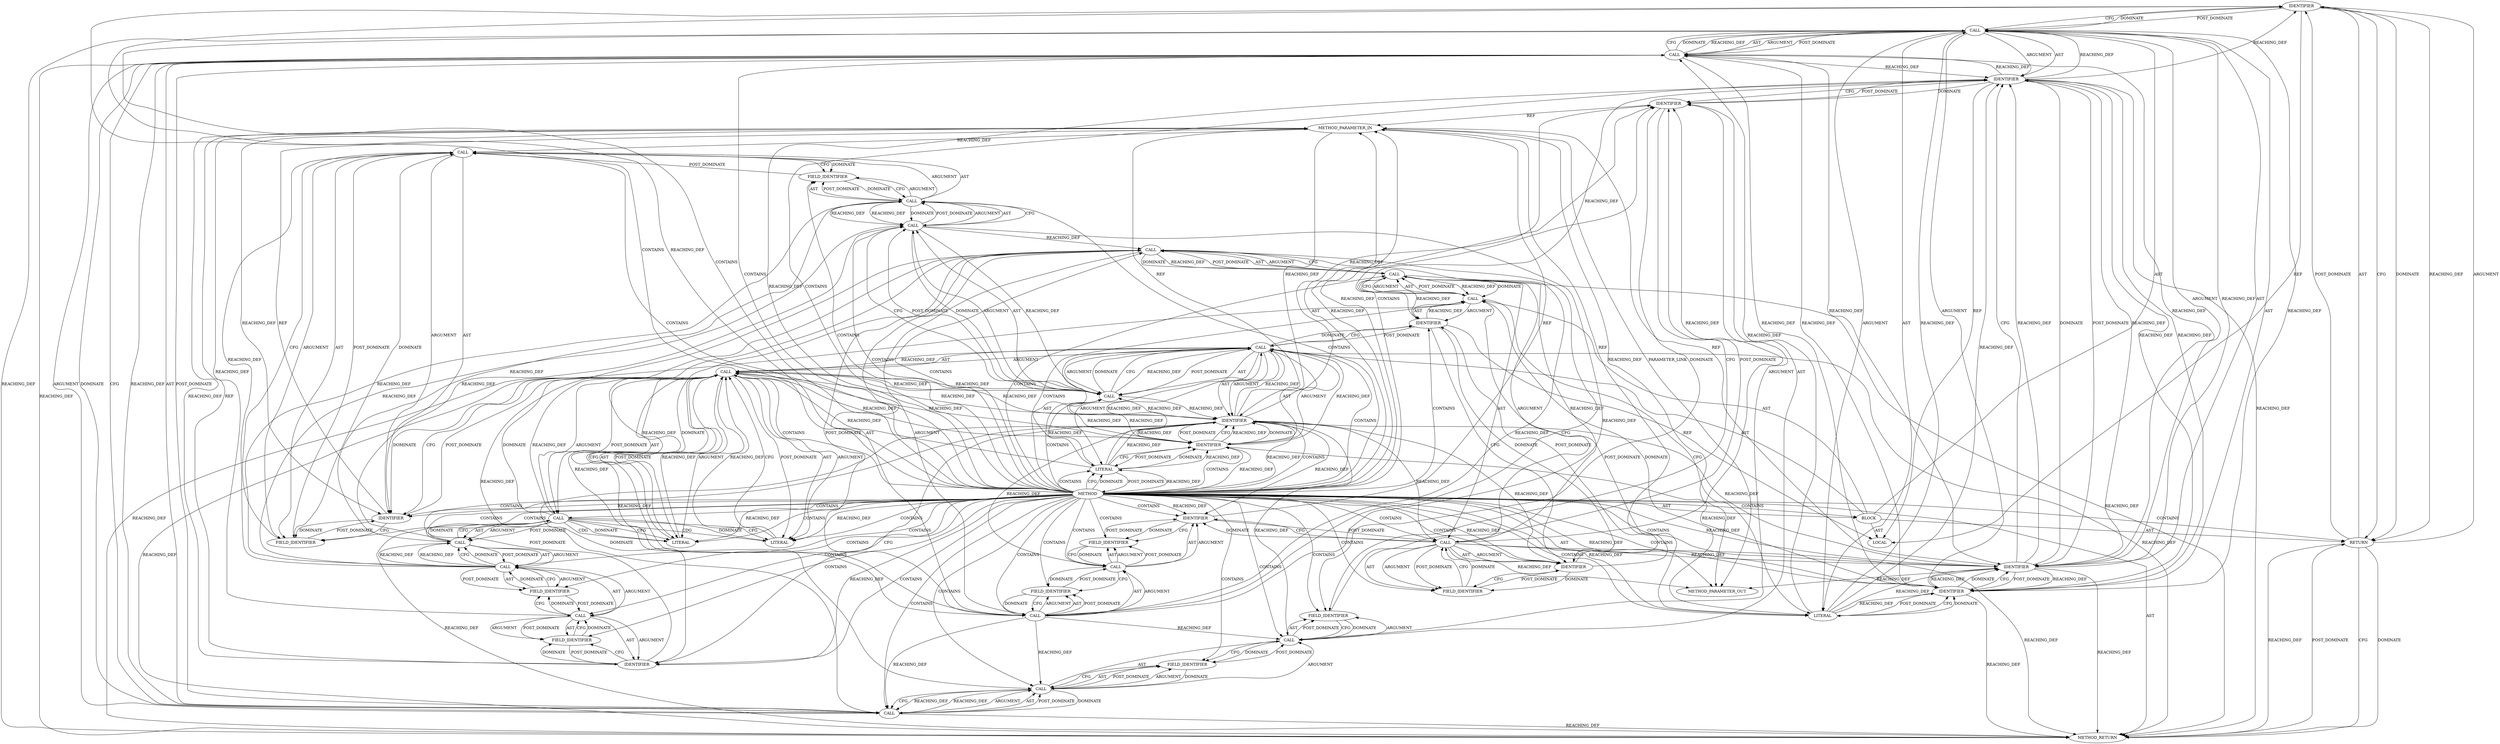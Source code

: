 digraph {
  157 [label=IDENTIFIER ORDER=1 ARGUMENT_INDEX=-1 CODE="ret" COLUMN_NUMBER=9 LINE_NUMBER=117 TYPE_FULL_NAME="int" NAME="ret"]
  126 [label=CALL ORDER=1 ARGUMENT_INDEX=1 CODE="&con->v2.in_iter" COLUMN_NUMBER=22 METHOD_FULL_NAME="<operator>.addressOf" LINE_NUMBER=113 TYPE_FULL_NAME="<empty>" DISPATCH_TYPE="STATIC_DISPATCH" SIGNATURE="" NAME="<operator>.addressOf"]
  124 [label=LITERAL ORDER=3 ARGUMENT_INDEX=3 CODE="\"need\"" COLUMN_NUMBER=59 LINE_NUMBER=112 TYPE_FULL_NAME="char"]
  115 [label=CALL ORDER=4 ARGUMENT_INDEX=4 CODE="iov_iter_is_discard(&con->v2.in_iter) ? \"discard\" : \"need\"" COLUMN_NUMBER=7 METHOD_FULL_NAME="<operator>.conditional" LINE_NUMBER=112 TYPE_FULL_NAME="<empty>" DISPATCH_TYPE="STATIC_DISPATCH" SIGNATURE="" NAME="<operator>.conditional"]
  111 [label=CALL ORDER=2 ARGUMENT_INDEX=-1 CODE="dout(\"%s con %p %s %zu\\n\", __func__, con,
	     iov_iter_is_discard(&con->v2.in_iter) ? \"discard\" : \"need\",
	     iov_iter_count(&con->v2.in_iter))" COLUMN_NUMBER=2 METHOD_FULL_NAME="dout" LINE_NUMBER=111 TYPE_FULL_NAME="<empty>" DISPATCH_TYPE="STATIC_DISPATCH" SIGNATURE="" NAME="dout"]
  107 [label=METHOD COLUMN_NUMBER=1 LINE_NUMBER=107 COLUMN_NUMBER_END=1 IS_EXTERNAL=false SIGNATURE="int ceph_tcp_recv (ceph_connection*)" NAME="ceph_tcp_recv" AST_PARENT_TYPE="TYPE_DECL" AST_PARENT_FULL_NAME="file_code_old-a282a2f-decode_preamble-525.c:<global>" ORDER=2 CODE="static int ceph_tcp_recv(struct ceph_connection *con)
{
	int ret;

	dout(\"%s con %p %s %zu\\n\", __func__, con,
	     iov_iter_is_discard(&con->v2.in_iter) ? \"discard\" : \"need\",
	     iov_iter_count(&con->v2.in_iter));
	ret = do_recvmsg(con->sock, &con->v2.in_iter);
	dout(\"%s con %p ret %d left %zu\\n\", __func__, con, ret,
	     iov_iter_count(&con->v2.in_iter));
	return ret;
}" FULL_NAME="ceph_tcp_recv" LINE_NUMBER_END=118 FILENAME="file_code_old-a282a2f-decode_preamble-525.c"]
  136 [label=IDENTIFIER ORDER=1 ARGUMENT_INDEX=1 CODE="con" COLUMN_NUMBER=19 LINE_NUMBER=114 TYPE_FULL_NAME="ceph_connection*" NAME="con"]
  143 [label=FIELD_IDENTIFIER ORDER=2 ARGUMENT_INDEX=2 CODE="in_iter" COLUMN_NUMBER=31 LINE_NUMBER=114 CANONICAL_NAME="in_iter"]
  12988 [label=METHOD_PARAMETER_OUT ORDER=1 CODE="struct ceph_connection *con" IS_VARIADIC=false COLUMN_NUMBER=26 LINE_NUMBER=107 TYPE_FULL_NAME="ceph_connection*" EVALUATION_STRATEGY="BY_VALUE" INDEX=1 NAME="con"]
  118 [label=CALL ORDER=1 ARGUMENT_INDEX=1 CODE="con->v2.in_iter" COLUMN_NUMBER=28 METHOD_FULL_NAME="<operator>.fieldAccess" LINE_NUMBER=112 TYPE_FULL_NAME="<empty>" DISPATCH_TYPE="STATIC_DISPATCH" SIGNATURE="" NAME="<operator>.fieldAccess"]
  154 [label=FIELD_IDENTIFIER ORDER=2 ARGUMENT_INDEX=2 CODE="v2" COLUMN_NUMBER=23 LINE_NUMBER=116 CANONICAL_NAME="v2"]
  131 [label=FIELD_IDENTIFIER ORDER=2 ARGUMENT_INDEX=2 CODE="in_iter" COLUMN_NUMBER=23 LINE_NUMBER=113 CANONICAL_NAME="in_iter"]
  138 [label=CALL ORDER=2 ARGUMENT_INDEX=2 CODE="&con->v2.in_iter" COLUMN_NUMBER=30 METHOD_FULL_NAME="<operator>.addressOf" LINE_NUMBER=114 TYPE_FULL_NAME="<empty>" DISPATCH_TYPE="STATIC_DISPATCH" SIGNATURE="" NAME="<operator>.addressOf"]
  148 [label=IDENTIFIER ORDER=4 ARGUMENT_INDEX=4 CODE="ret" COLUMN_NUMBER=53 LINE_NUMBER=115 TYPE_FULL_NAME="int" NAME="ret"]
  152 [label=CALL ORDER=1 ARGUMENT_INDEX=1 CODE="con->v2" COLUMN_NUMBER=23 METHOD_FULL_NAME="<operator>.indirectFieldAccess" LINE_NUMBER=116 TYPE_FULL_NAME="<empty>" DISPATCH_TYPE="STATIC_DISPATCH" SIGNATURE="" NAME="<operator>.indirectFieldAccess"]
  130 [label=FIELD_IDENTIFIER ORDER=2 ARGUMENT_INDEX=2 CODE="v2" COLUMN_NUMBER=23 LINE_NUMBER=113 CANONICAL_NAME="v2"]
  158 [label=METHOD_RETURN ORDER=3 CODE="RET" COLUMN_NUMBER=1 LINE_NUMBER=107 TYPE_FULL_NAME="int" EVALUATION_STRATEGY="BY_VALUE"]
  128 [label=CALL ORDER=1 ARGUMENT_INDEX=1 CODE="con->v2" COLUMN_NUMBER=23 METHOD_FULL_NAME="<operator>.indirectFieldAccess" LINE_NUMBER=113 TYPE_FULL_NAME="<empty>" DISPATCH_TYPE="STATIC_DISPATCH" SIGNATURE="" NAME="<operator>.indirectFieldAccess"]
  135 [label=CALL ORDER=1 ARGUMENT_INDEX=1 CODE="con->sock" COLUMN_NUMBER=19 METHOD_FULL_NAME="<operator>.indirectFieldAccess" LINE_NUMBER=114 TYPE_FULL_NAME="<empty>" DISPATCH_TYPE="STATIC_DISPATCH" SIGNATURE="" NAME="<operator>.indirectFieldAccess"]
  112 [label=LITERAL ORDER=1 ARGUMENT_INDEX=1 CODE="\"%s con %p %s %zu\\n\"" COLUMN_NUMBER=7 LINE_NUMBER=111 TYPE_FULL_NAME="char"]
  127 [label=CALL ORDER=1 ARGUMENT_INDEX=1 CODE="con->v2.in_iter" COLUMN_NUMBER=23 METHOD_FULL_NAME="<operator>.fieldAccess" LINE_NUMBER=113 TYPE_FULL_NAME="<empty>" DISPATCH_TYPE="STATIC_DISPATCH" SIGNATURE="" NAME="<operator>.fieldAccess"]
  140 [label=CALL ORDER=1 ARGUMENT_INDEX=1 CODE="con->v2" COLUMN_NUMBER=31 METHOD_FULL_NAME="<operator>.indirectFieldAccess" LINE_NUMBER=114 TYPE_FULL_NAME="<empty>" DISPATCH_TYPE="STATIC_DISPATCH" SIGNATURE="" NAME="<operator>.indirectFieldAccess"]
  151 [label=CALL ORDER=1 ARGUMENT_INDEX=1 CODE="con->v2.in_iter" COLUMN_NUMBER=23 METHOD_FULL_NAME="<operator>.fieldAccess" LINE_NUMBER=116 TYPE_FULL_NAME="<empty>" DISPATCH_TYPE="STATIC_DISPATCH" SIGNATURE="" NAME="<operator>.fieldAccess"]
  153 [label=IDENTIFIER ORDER=1 ARGUMENT_INDEX=1 CODE="con" COLUMN_NUMBER=23 LINE_NUMBER=116 TYPE_FULL_NAME="ceph_connection*" NAME="con"]
  156 [label=RETURN ORDER=5 ARGUMENT_INDEX=-1 CODE="return ret;" COLUMN_NUMBER=2 LINE_NUMBER=117]
  123 [label=LITERAL ORDER=2 ARGUMENT_INDEX=2 CODE="\"discard\"" COLUMN_NUMBER=47 LINE_NUMBER=112 TYPE_FULL_NAME="char"]
  119 [label=CALL ORDER=1 ARGUMENT_INDEX=1 CODE="con->v2" COLUMN_NUMBER=28 METHOD_FULL_NAME="<operator>.indirectFieldAccess" LINE_NUMBER=112 TYPE_FULL_NAME="<empty>" DISPATCH_TYPE="STATIC_DISPATCH" SIGNATURE="" NAME="<operator>.indirectFieldAccess"]
  133 [label=IDENTIFIER ORDER=1 ARGUMENT_INDEX=1 CODE="ret" COLUMN_NUMBER=2 LINE_NUMBER=114 TYPE_FULL_NAME="int" NAME="ret"]
  137 [label=FIELD_IDENTIFIER ORDER=2 ARGUMENT_INDEX=2 CODE="sock" COLUMN_NUMBER=19 LINE_NUMBER=114 CANONICAL_NAME="sock"]
  122 [label=FIELD_IDENTIFIER ORDER=2 ARGUMENT_INDEX=2 CODE="in_iter" COLUMN_NUMBER=28 LINE_NUMBER=112 CANONICAL_NAME="in_iter"]
  145 [label=LITERAL ORDER=1 ARGUMENT_INDEX=1 CODE="\"%s con %p ret %d left %zu\\n\"" COLUMN_NUMBER=7 LINE_NUMBER=115 TYPE_FULL_NAME="char"]
  155 [label=FIELD_IDENTIFIER ORDER=2 ARGUMENT_INDEX=2 CODE="in_iter" COLUMN_NUMBER=23 LINE_NUMBER=116 CANONICAL_NAME="in_iter"]
  142 [label=FIELD_IDENTIFIER ORDER=2 ARGUMENT_INDEX=2 CODE="v2" COLUMN_NUMBER=31 LINE_NUMBER=114 CANONICAL_NAME="v2"]
  144 [label=CALL ORDER=4 ARGUMENT_INDEX=-1 CODE="dout(\"%s con %p ret %d left %zu\\n\", __func__, con, ret,
	     iov_iter_count(&con->v2.in_iter))" COLUMN_NUMBER=2 METHOD_FULL_NAME="dout" LINE_NUMBER=115 TYPE_FULL_NAME="<empty>" DISPATCH_TYPE="STATIC_DISPATCH" SIGNATURE="" NAME="dout"]
  125 [label=CALL ORDER=5 ARGUMENT_INDEX=5 CODE="iov_iter_count(&con->v2.in_iter)" COLUMN_NUMBER=7 METHOD_FULL_NAME="iov_iter_count" LINE_NUMBER=113 TYPE_FULL_NAME="<empty>" DISPATCH_TYPE="STATIC_DISPATCH" SIGNATURE="" NAME="iov_iter_count"]
  120 [label=IDENTIFIER ORDER=1 ARGUMENT_INDEX=1 CODE="con" COLUMN_NUMBER=28 LINE_NUMBER=112 TYPE_FULL_NAME="ceph_connection*" NAME="con"]
  113 [label=IDENTIFIER ORDER=2 ARGUMENT_INDEX=2 CODE="__func__" COLUMN_NUMBER=29 LINE_NUMBER=111 TYPE_FULL_NAME="ANY" NAME="__func__"]
  134 [label=CALL ORDER=2 ARGUMENT_INDEX=2 CODE="do_recvmsg(con->sock, &con->v2.in_iter)" COLUMN_NUMBER=8 METHOD_FULL_NAME="do_recvmsg" LINE_NUMBER=114 TYPE_FULL_NAME="<empty>" DISPATCH_TYPE="STATIC_DISPATCH" SIGNATURE="" NAME="do_recvmsg"]
  121 [label=FIELD_IDENTIFIER ORDER=2 ARGUMENT_INDEX=2 CODE="v2" COLUMN_NUMBER=28 LINE_NUMBER=112 CANONICAL_NAME="v2"]
  109 [label=BLOCK ORDER=2 ARGUMENT_INDEX=-1 CODE="{
	int ret;

	dout(\"%s con %p %s %zu\\n\", __func__, con,
	     iov_iter_is_discard(&con->v2.in_iter) ? \"discard\" : \"need\",
	     iov_iter_count(&con->v2.in_iter));
	ret = do_recvmsg(con->sock, &con->v2.in_iter);
	dout(\"%s con %p ret %d left %zu\\n\", __func__, con, ret,
	     iov_iter_count(&con->v2.in_iter));
	return ret;
}" COLUMN_NUMBER=1 LINE_NUMBER=108 TYPE_FULL_NAME="void"]
  147 [label=IDENTIFIER ORDER=3 ARGUMENT_INDEX=3 CODE="con" COLUMN_NUMBER=48 LINE_NUMBER=115 TYPE_FULL_NAME="ceph_connection*" NAME="con"]
  117 [label=CALL ORDER=1 ARGUMENT_INDEX=1 CODE="&con->v2.in_iter" COLUMN_NUMBER=27 METHOD_FULL_NAME="<operator>.addressOf" LINE_NUMBER=112 TYPE_FULL_NAME="<empty>" DISPATCH_TYPE="STATIC_DISPATCH" SIGNATURE="" NAME="<operator>.addressOf"]
  150 [label=CALL ORDER=1 ARGUMENT_INDEX=1 CODE="&con->v2.in_iter" COLUMN_NUMBER=22 METHOD_FULL_NAME="<operator>.addressOf" LINE_NUMBER=116 TYPE_FULL_NAME="<empty>" DISPATCH_TYPE="STATIC_DISPATCH" SIGNATURE="" NAME="<operator>.addressOf"]
  139 [label=CALL ORDER=1 ARGUMENT_INDEX=1 CODE="con->v2.in_iter" COLUMN_NUMBER=31 METHOD_FULL_NAME="<operator>.fieldAccess" LINE_NUMBER=114 TYPE_FULL_NAME="<empty>" DISPATCH_TYPE="STATIC_DISPATCH" SIGNATURE="" NAME="<operator>.fieldAccess"]
  132 [label=CALL ORDER=3 ARGUMENT_INDEX=-1 CODE="ret = do_recvmsg(con->sock, &con->v2.in_iter)" COLUMN_NUMBER=2 METHOD_FULL_NAME="<operator>.assignment" LINE_NUMBER=114 TYPE_FULL_NAME="<empty>" DISPATCH_TYPE="STATIC_DISPATCH" SIGNATURE="" NAME="<operator>.assignment"]
  146 [label=IDENTIFIER ORDER=2 ARGUMENT_INDEX=2 CODE="__func__" COLUMN_NUMBER=38 LINE_NUMBER=115 TYPE_FULL_NAME="ANY" NAME="__func__"]
  108 [label=METHOD_PARAMETER_IN ORDER=1 CODE="struct ceph_connection *con" IS_VARIADIC=false COLUMN_NUMBER=26 LINE_NUMBER=107 TYPE_FULL_NAME="ceph_connection*" EVALUATION_STRATEGY="BY_VALUE" INDEX=1 NAME="con"]
  141 [label=IDENTIFIER ORDER=1 ARGUMENT_INDEX=1 CODE="con" COLUMN_NUMBER=31 LINE_NUMBER=114 TYPE_FULL_NAME="ceph_connection*" NAME="con"]
  149 [label=CALL ORDER=5 ARGUMENT_INDEX=5 CODE="iov_iter_count(&con->v2.in_iter)" COLUMN_NUMBER=7 METHOD_FULL_NAME="iov_iter_count" LINE_NUMBER=116 TYPE_FULL_NAME="<empty>" DISPATCH_TYPE="STATIC_DISPATCH" SIGNATURE="" NAME="iov_iter_count"]
  110 [label=LOCAL ORDER=1 CODE="int ret" COLUMN_NUMBER=6 LINE_NUMBER=109 TYPE_FULL_NAME="int" NAME="ret"]
  116 [label=CALL ORDER=1 ARGUMENT_INDEX=1 CODE="iov_iter_is_discard(&con->v2.in_iter)" COLUMN_NUMBER=7 METHOD_FULL_NAME="iov_iter_is_discard" LINE_NUMBER=112 TYPE_FULL_NAME="<empty>" DISPATCH_TYPE="STATIC_DISPATCH" SIGNATURE="" NAME="iov_iter_is_discard"]
  114 [label=IDENTIFIER ORDER=3 ARGUMENT_INDEX=3 CODE="con" COLUMN_NUMBER=39 LINE_NUMBER=111 TYPE_FULL_NAME="ceph_connection*" NAME="con"]
  129 [label=IDENTIFIER ORDER=1 ARGUMENT_INDEX=1 CODE="con" COLUMN_NUMBER=23 LINE_NUMBER=113 TYPE_FULL_NAME="ceph_connection*" NAME="con"]
  154 -> 152 [label=CFG ]
  118 -> 122 [label=ARGUMENT ]
  125 -> 115 [label=REACHING_DEF VARIABLE="iov_iter_count(&con->v2.in_iter)"]
  108 -> 128 [label=REACHING_DEF VARIABLE="con"]
  115 -> 124 [label=ARGUMENT ]
  134 -> 158 [label=REACHING_DEF VARIABLE="do_recvmsg(con->sock, &con->v2.in_iter)"]
  146 -> 158 [label=REACHING_DEF VARIABLE="__func__"]
  116 -> 158 [label=REACHING_DEF VARIABLE="iov_iter_is_discard(&con->v2.in_iter)"]
  107 -> 130 [label=CONTAINS ]
  134 -> 132 [label=REACHING_DEF VARIABLE="do_recvmsg(con->sock, &con->v2.in_iter)"]
  111 -> 158 [label=REACHING_DEF VARIABLE="dout(\"%s con %p %s %zu\\n\", __func__, con,
	     iov_iter_is_discard(&con->v2.in_iter) ? \"discard\" : \"need\",
	     iov_iter_count(&con->v2.in_iter))"]
  116 -> 117 [label=AST ]
  115 -> 116 [label=ARGUMENT ]
  116 -> 115 [label=DOMINATE ]
  117 -> 118 [label=POST_DOMINATE ]
  127 -> 128 [label=ARGUMENT ]
  145 -> 148 [label=REACHING_DEF VARIABLE="\"%s con %p ret %d left %zu\\n\""]
  107 -> 148 [label=REACHING_DEF VARIABLE=""]
  139 -> 138 [label=REACHING_DEF VARIABLE="con->v2.in_iter"]
  139 -> 138 [label=REACHING_DEF VARIABLE="con->v2.in_iter"]
  134 -> 135 [label=AST ]
  142 -> 141 [label=POST_DOMINATE ]
  148 -> 147 [label=POST_DOMINATE ]
  112 -> 111 [label=REACHING_DEF VARIABLE="\"%s con %p %s %zu\\n\""]
  119 -> 120 [label=AST ]
  152 -> 154 [label=ARGUMENT ]
  144 -> 145 [label=AST ]
  140 -> 143 [label=CFG ]
  146 -> 147 [label=REACHING_DEF VARIABLE="__func__"]
  111 -> 114 [label=ARGUMENT ]
  136 -> 108 [label=REF ]
  142 -> 140 [label=DOMINATE ]
  138 -> 150 [label=REACHING_DEF VARIABLE="&con->v2.in_iter"]
  151 -> 155 [label=AST ]
  144 -> 145 [label=ARGUMENT ]
  121 -> 119 [label=CFG ]
  111 -> 133 [label=DOMINATE ]
  128 -> 129 [label=AST ]
  144 -> 158 [label=REACHING_DEF VARIABLE="dout(\"%s con %p ret %d left %zu\\n\", __func__, con, ret,
	     iov_iter_count(&con->v2.in_iter))"]
  111 -> 114 [label=AST ]
  107 -> 133 [label=CONTAINS ]
  150 -> 149 [label=DOMINATE ]
  139 -> 140 [label=AST ]
  132 -> 134 [label=ARGUMENT ]
  122 -> 118 [label=DOMINATE ]
  125 -> 126 [label=ARGUMENT ]
  144 -> 157 [label=CFG ]
  108 -> 120 [label=REACHING_DEF VARIABLE="con"]
  120 -> 108 [label=REF ]
  125 -> 111 [label=DOMINATE ]
  148 -> 153 [label=DOMINATE ]
  116 -> 124 [label=DOMINATE ]
  117 -> 116 [label=DOMINATE ]
  149 -> 147 [label=REACHING_DEF VARIABLE="iov_iter_count(&con->v2.in_iter)"]
  136 -> 137 [label=DOMINATE ]
  107 -> 157 [label=REACHING_DEF VARIABLE=""]
  134 -> 132 [label=DOMINATE ]
  149 -> 144 [label=CFG ]
  107 -> 125 [label=CONTAINS ]
  149 -> 150 [label=ARGUMENT ]
  156 -> 158 [label=REACHING_DEF VARIABLE="<RET>"]
  132 -> 133 [label=AST ]
  114 -> 113 [label=REACHING_DEF VARIABLE="con"]
  112 -> 113 [label=DOMINATE ]
  128 -> 131 [label=CFG ]
  107 -> 124 [label=CONTAINS ]
  126 -> 125 [label=DOMINATE ]
  107 -> 108 [label=AST ]
  156 -> 158 [label=CFG ]
  107 -> 142 [label=CONTAINS ]
  149 -> 150 [label=AST ]
  133 -> 148 [label=REACHING_DEF VARIABLE="ret"]
  134 -> 138 [label=POST_DOMINATE ]
  149 -> 146 [label=REACHING_DEF VARIABLE="iov_iter_count(&con->v2.in_iter)"]
  109 -> 144 [label=AST ]
  107 -> 124 [label=REACHING_DEF VARIABLE=""]
  107 -> 141 [label=CONTAINS ]
  125 -> 111 [label=CFG ]
  142 -> 140 [label=CFG ]
  107 -> 137 [label=CONTAINS ]
  107 -> 150 [label=CONTAINS ]
  119 -> 121 [label=ARGUMENT ]
  139 -> 140 [label=ARGUMENT ]
  107 -> 146 [label=REACHING_DEF VARIABLE=""]
  115 -> 129 [label=DOMINATE ]
  107 -> 120 [label=REACHING_DEF VARIABLE=""]
  148 -> 149 [label=REACHING_DEF VARIABLE="ret"]
  115 -> 124 [label=AST ]
  153 -> 154 [label=DOMINATE ]
  108 -> 12988 [label=REACHING_DEF VARIABLE="con"]
  107 -> 149 [label=CONTAINS ]
  145 -> 147 [label=REACHING_DEF VARIABLE="\"%s con %p ret %d left %zu\\n\""]
  117 -> 126 [label=REACHING_DEF VARIABLE="&con->v2.in_iter"]
  107 -> 114 [label=REACHING_DEF VARIABLE=""]
  133 -> 136 [label=DOMINATE ]
  107 -> 136 [label=CONTAINS ]
  107 -> 148 [label=CONTAINS ]
  117 -> 118 [label=AST ]
  138 -> 134 [label=CFG ]
  147 -> 144 [label=REACHING_DEF VARIABLE="con"]
  114 -> 111 [label=REACHING_DEF VARIABLE="con"]
  133 -> 132 [label=REACHING_DEF VARIABLE="ret"]
  124 -> 115 [label=REACHING_DEF VARIABLE="\"need\""]
  132 -> 134 [label=AST ]
  117 -> 118 [label=ARGUMENT ]
  111 -> 113 [label=AST ]
  150 -> 158 [label=REACHING_DEF VARIABLE="&con->v2.in_iter"]
  157 -> 144 [label=POST_DOMINATE ]
  132 -> 133 [label=ARGUMENT ]
  135 -> 134 [label=REACHING_DEF VARIABLE="con->sock"]
  152 -> 153 [label=ARGUMENT ]
  107 -> 145 [label=CONTAINS ]
  107 -> 129 [label=REACHING_DEF VARIABLE=""]
  148 -> 110 [label=REF ]
  134 -> 135 [label=ARGUMENT ]
  107 -> 143 [label=CONTAINS ]
  112 -> 107 [label=POST_DOMINATE ]
  153 -> 148 [label=POST_DOMINATE ]
  107 -> 145 [label=REACHING_DEF VARIABLE=""]
  140 -> 142 [label=AST ]
  157 -> 156 [label=CFG ]
  107 -> 122 [label=CONTAINS ]
  143 -> 140 [label=POST_DOMINATE ]
  147 -> 148 [label=CFG ]
  150 -> 149 [label=CFG ]
  135 -> 137 [label=AST ]
  107 -> 119 [label=CONTAINS ]
  128 -> 130 [label=ARGUMENT ]
  107 -> 111 [label=CONTAINS ]
  107 -> 123 [label=CONTAINS ]
  115 -> 124 [label=POST_DOMINATE ]
  146 -> 144 [label=REACHING_DEF VARIABLE="__func__"]
  107 -> 127 [label=CONTAINS ]
  149 -> 150 [label=POST_DOMINATE ]
  118 -> 117 [label=REACHING_DEF VARIABLE="con->v2.in_iter"]
  118 -> 117 [label=REACHING_DEF VARIABLE="con->v2.in_iter"]
  139 -> 152 [label=REACHING_DEF VARIABLE="con->v2.in_iter"]
  107 -> 139 [label=CONTAINS ]
  108 -> 119 [label=REACHING_DEF VARIABLE="con"]
  147 -> 12988 [label=REACHING_DEF VARIABLE="con"]
  120 -> 121 [label=CFG ]
  118 -> 126 [label=REACHING_DEF VARIABLE="con->v2.in_iter"]
  125 -> 114 [label=REACHING_DEF VARIABLE="iov_iter_count(&con->v2.in_iter)"]
  144 -> 146 [label=ARGUMENT ]
  145 -> 149 [label=REACHING_DEF VARIABLE="\"%s con %p ret %d left %zu\\n\""]
  116 -> 115 [label=REACHING_DEF VARIABLE="iov_iter_is_discard(&con->v2.in_iter)"]
  151 -> 155 [label=POST_DOMINATE ]
  119 -> 122 [label=CFG ]
  113 -> 114 [label=CFG ]
  133 -> 111 [label=POST_DOMINATE ]
  148 -> 153 [label=CFG ]
  127 -> 126 [label=CFG ]
  118 -> 122 [label=POST_DOMINATE ]
  107 -> 113 [label=REACHING_DEF VARIABLE=""]
  149 -> 148 [label=REACHING_DEF VARIABLE="iov_iter_count(&con->v2.in_iter)"]
  146 -> 147 [label=DOMINATE ]
  135 -> 141 [label=DOMINATE ]
  120 -> 114 [label=POST_DOMINATE ]
  115 -> 129 [label=CFG ]
  138 -> 139 [label=POST_DOMINATE ]
  116 -> 123 [label=CDG ]
  130 -> 129 [label=POST_DOMINATE ]
  125 -> 126 [label=AST ]
  109 -> 110 [label=AST ]
  113 -> 146 [label=REACHING_DEF VARIABLE="__func__"]
  139 -> 143 [label=ARGUMENT ]
  145 -> 146 [label=CFG ]
  153 -> 108 [label=REF ]
  115 -> 116 [label=POST_DOMINATE ]
  107 -> 136 [label=REACHING_DEF VARIABLE=""]
  134 -> 138 [label=AST ]
  114 -> 115 [label=REACHING_DEF VARIABLE="con"]
  150 -> 151 [label=ARGUMENT ]
  120 -> 121 [label=DOMINATE ]
  107 -> 113 [label=CONTAINS ]
  156 -> 157 [label=ARGUMENT ]
  146 -> 148 [label=REACHING_DEF VARIABLE="__func__"]
  114 -> 120 [label=CFG ]
  125 -> 111 [label=REACHING_DEF VARIABLE="iov_iter_count(&con->v2.in_iter)"]
  139 -> 151 [label=REACHING_DEF VARIABLE="con->v2.in_iter"]
  144 -> 157 [label=DOMINATE ]
  115 -> 125 [label=REACHING_DEF VARIABLE="iov_iter_is_discard(&con->v2.in_iter) ? \"discard\" : \"need\""]
  114 -> 108 [label=REF ]
  150 -> 151 [label=AST ]
  138 -> 134 [label=DOMINATE ]
  111 -> 125 [label=POST_DOMINATE ]
  144 -> 148 [label=ARGUMENT ]
  115 -> 123 [label=ARGUMENT ]
  152 -> 154 [label=AST ]
  118 -> 117 [label=CFG ]
  107 -> 147 [label=CONTAINS ]
  119 -> 121 [label=POST_DOMINATE ]
  127 -> 131 [label=ARGUMENT ]
  128 -> 130 [label=AST ]
  135 -> 136 [label=AST ]
  113 -> 114 [label=REACHING_DEF VARIABLE="__func__"]
  115 -> 111 [label=REACHING_DEF VARIABLE="iov_iter_is_discard(&con->v2.in_iter) ? \"discard\" : \"need\""]
  148 -> 157 [label=REACHING_DEF VARIABLE="ret"]
  126 -> 127 [label=POST_DOMINATE ]
  109 -> 156 [label=AST ]
  139 -> 143 [label=AST ]
  156 -> 158 [label=DOMINATE ]
  131 -> 127 [label=DOMINATE ]
  107 -> 156 [label=CONTAINS ]
  137 -> 135 [label=CFG ]
  113 -> 112 [label=POST_DOMINATE ]
  127 -> 128 [label=AST ]
  144 -> 149 [label=AST ]
  117 -> 127 [label=REACHING_DEF VARIABLE="&con->v2.in_iter"]
  148 -> 146 [label=REACHING_DEF VARIABLE="ret"]
  135 -> 153 [label=REACHING_DEF VARIABLE="con->sock"]
  114 -> 141 [label=REACHING_DEF VARIABLE="con"]
  115 -> 123 [label=AST ]
  107 -> 131 [label=CONTAINS ]
  114 -> 120 [label=DOMINATE ]
  150 -> 151 [label=POST_DOMINATE ]
  132 -> 158 [label=REACHING_DEF VARIABLE="ret = do_recvmsg(con->sock, &con->v2.in_iter)"]
  119 -> 120 [label=ARGUMENT ]
  116 -> 117 [label=ARGUMENT ]
  107 -> 120 [label=CONTAINS ]
  109 -> 132 [label=AST ]
  109 -> 111 [label=AST ]
  130 -> 128 [label=DOMINATE ]
  107 -> 126 [label=CONTAINS ]
  113 -> 125 [label=REACHING_DEF VARIABLE="__func__"]
  154 -> 153 [label=POST_DOMINATE ]
  132 -> 134 [label=POST_DOMINATE ]
  140 -> 141 [label=AST ]
  107 -> 153 [label=REACHING_DEF VARIABLE=""]
  147 -> 108 [label=REF ]
  135 -> 147 [label=REACHING_DEF VARIABLE="con->sock"]
  116 -> 124 [label=CFG ]
  144 -> 147 [label=AST ]
  107 -> 108 [label=REACHING_DEF VARIABLE=""]
  118 -> 119 [label=AST ]
  115 -> 123 [label=POST_DOMINATE ]
  107 -> 144 [label=CONTAINS ]
  107 -> 112 [label=REACHING_DEF VARIABLE=""]
  107 -> 147 [label=REACHING_DEF VARIABLE=""]
  107 -> 134 [label=CONTAINS ]
  152 -> 155 [label=CFG ]
  156 -> 157 [label=POST_DOMINATE ]
  143 -> 139 [label=DOMINATE ]
  121 -> 119 [label=DOMINATE ]
  152 -> 153 [label=AST ]
  107 -> 115 [label=CONTAINS ]
  146 -> 149 [label=REACHING_DEF VARIABLE="__func__"]
  118 -> 127 [label=REACHING_DEF VARIABLE="con->v2.in_iter"]
  148 -> 158 [label=REACHING_DEF VARIABLE="ret"]
  112 -> 115 [label=REACHING_DEF VARIABLE="\"%s con %p %s %zu\\n\""]
  135 -> 136 [label=ARGUMENT ]
  154 -> 152 [label=DOMINATE ]
  107 -> 153 [label=CONTAINS ]
  114 -> 135 [label=REACHING_DEF VARIABLE="con"]
  158 -> 156 [label=POST_DOMINATE ]
  155 -> 151 [label=CFG ]
  112 -> 113 [label=REACHING_DEF VARIABLE="\"%s con %p %s %zu\\n\""]
  156 -> 157 [label=AST ]
  114 -> 140 [label=REACHING_DEF VARIABLE="con"]
  107 -> 140 [label=CONTAINS ]
  155 -> 152 [label=POST_DOMINATE ]
  126 -> 127 [label=ARGUMENT ]
  137 -> 135 [label=DOMINATE ]
  107 -> 109 [label=AST ]
  111 -> 125 [label=AST ]
  107 -> 117 [label=CONTAINS ]
  127 -> 126 [label=REACHING_DEF VARIABLE="con->v2.in_iter"]
  127 -> 126 [label=REACHING_DEF VARIABLE="con->v2.in_iter"]
  145 -> 144 [label=REACHING_DEF VARIABLE="\"%s con %p ret %d left %zu\\n\""]
  126 -> 138 [label=REACHING_DEF VARIABLE="&con->v2.in_iter"]
  147 -> 148 [label=REACHING_DEF VARIABLE="con"]
  129 -> 115 [label=POST_DOMINATE ]
  138 -> 139 [label=AST ]
  115 -> 116 [label=AST ]
  107 -> 116 [label=CONTAINS ]
  149 -> 144 [label=DOMINATE ]
  119 -> 122 [label=DOMINATE ]
  118 -> 117 [label=DOMINATE ]
  131 -> 128 [label=POST_DOMINATE ]
  151 -> 150 [label=DOMINATE ]
  107 -> 155 [label=CONTAINS ]
  107 -> 123 [label=REACHING_DEF VARIABLE=""]
  127 -> 131 [label=AST ]
  107 -> 132 [label=CONTAINS ]
  127 -> 126 [label=DOMINATE ]
  122 -> 119 [label=POST_DOMINATE ]
  145 -> 132 [label=POST_DOMINATE ]
  107 -> 118 [label=CONTAINS ]
  127 -> 131 [label=POST_DOMINATE ]
  112 -> 125 [label=REACHING_DEF VARIABLE="\"%s con %p %s %zu\\n\""]
  143 -> 139 [label=CFG ]
  148 -> 144 [label=REACHING_DEF VARIABLE="ret"]
  115 -> 114 [label=REACHING_DEF VARIABLE="iov_iter_is_discard(&con->v2.in_iter) ? \"discard\" : \"need\""]
  152 -> 154 [label=POST_DOMINATE ]
  141 -> 108 [label=REF ]
  107 -> 12988 [label=AST ]
  107 -> 157 [label=CONTAINS ]
  124 -> 115 [label=CFG ]
  107 -> 146 [label=CONTAINS ]
  116 -> 117 [label=POST_DOMINATE ]
  148 -> 147 [label=REACHING_DEF VARIABLE="ret"]
  139 -> 150 [label=REACHING_DEF VARIABLE="con->v2.in_iter"]
  134 -> 132 [label=CFG ]
  135 -> 158 [label=REACHING_DEF VARIABLE="con->sock"]
  112 -> 114 [label=REACHING_DEF VARIABLE="\"%s con %p %s %zu\\n\""]
  135 -> 137 [label=ARGUMENT ]
  157 -> 156 [label=DOMINATE ]
  147 -> 146 [label=POST_DOMINATE ]
  134 -> 138 [label=ARGUMENT ]
  111 -> 115 [label=AST ]
  107 -> 121 [label=CONTAINS ]
  108 -> 12988 [label=PARAMETER_LINK ]
  150 -> 149 [label=REACHING_DEF VARIABLE="&con->v2.in_iter"]
  114 -> 153 [label=REACHING_DEF VARIABLE="con"]
  111 -> 113 [label=ARGUMENT ]
  107 -> 112 [label=CONTAINS ]
  147 -> 158 [label=REACHING_DEF VARIABLE="con"]
  137 -> 136 [label=POST_DOMINATE ]
  107 -> 135 [label=CONTAINS ]
  118 -> 119 [label=ARGUMENT ]
  135 -> 12988 [label=REACHING_DEF VARIABLE="con->sock"]
  144 -> 149 [label=ARGUMENT ]
  121 -> 120 [label=POST_DOMINATE ]
  125 -> 126 [label=POST_DOMINATE ]
  115 -> 113 [label=REACHING_DEF VARIABLE="iov_iter_is_discard(&con->v2.in_iter) ? \"discard\" : \"need\""]
  136 -> 133 [label=POST_DOMINATE ]
  151 -> 155 [label=ARGUMENT ]
  113 -> 111 [label=REACHING_DEF VARIABLE="__func__"]
  151 -> 150 [label=CFG ]
  107 -> 128 [label=CONTAINS ]
  126 -> 125 [label=REACHING_DEF VARIABLE="&con->v2.in_iter"]
  139 -> 138 [label=CFG ]
  107 -> 138 [label=CONTAINS ]
  145 -> 146 [label=DOMINATE ]
  126 -> 127 [label=AST ]
  146 -> 145 [label=POST_DOMINATE ]
  155 -> 151 [label=DOMINATE ]
  116 -> 124 [label=CDG ]
  139 -> 138 [label=DOMINATE ]
  116 -> 123 [label=DOMINATE ]
  145 -> 146 [label=REACHING_DEF VARIABLE="\"%s con %p ret %d left %zu\\n\""]
  114 -> 147 [label=REACHING_DEF VARIABLE="con"]
  141 -> 142 [label=DOMINATE ]
  107 -> 154 [label=CONTAINS ]
  107 -> 112 [label=CFG ]
  113 -> 115 [label=REACHING_DEF VARIABLE="__func__"]
  111 -> 125 [label=ARGUMENT ]
  138 -> 151 [label=REACHING_DEF VARIABLE="&con->v2.in_iter"]
  157 -> 110 [label=REF ]
  153 -> 154 [label=CFG ]
  128 -> 131 [label=DOMINATE ]
  126 -> 125 [label=CFG ]
  122 -> 118 [label=CFG ]
  114 -> 125 [label=REACHING_DEF VARIABLE="con"]
  149 -> 158 [label=REACHING_DEF VARIABLE="iov_iter_count(&con->v2.in_iter)"]
  114 -> 152 [label=REACHING_DEF VARIABLE="con"]
  139 -> 143 [label=POST_DOMINATE ]
  125 -> 113 [label=REACHING_DEF VARIABLE="iov_iter_count(&con->v2.in_iter)"]
  147 -> 149 [label=REACHING_DEF VARIABLE="con"]
  141 -> 135 [label=POST_DOMINATE ]
  118 -> 122 [label=AST ]
  151 -> 152 [label=ARGUMENT ]
  144 -> 147 [label=ARGUMENT ]
  147 -> 146 [label=REACHING_DEF VARIABLE="con"]
  114 -> 113 [label=POST_DOMINATE ]
  129 -> 108 [label=REF ]
  140 -> 142 [label=ARGUMENT ]
  140 -> 142 [label=POST_DOMINATE ]
  149 -> 144 [label=REACHING_DEF VARIABLE="iov_iter_count(&con->v2.in_iter)"]
  138 -> 139 [label=ARGUMENT ]
  119 -> 121 [label=AST ]
  111 -> 112 [label=ARGUMENT ]
  132 -> 145 [label=CFG ]
  136 -> 137 [label=CFG ]
  144 -> 148 [label=AST ]
  111 -> 115 [label=ARGUMENT ]
  111 -> 112 [label=AST ]
  135 -> 141 [label=CFG ]
  107 -> 129 [label=CONTAINS ]
  107 -> 114 [label=CONTAINS ]
  144 -> 146 [label=AST ]
  140 -> 143 [label=DOMINATE ]
  135 -> 137 [label=POST_DOMINATE ]
  108 -> 129 [label=REACHING_DEF VARIABLE="con"]
  107 -> 158 [label=AST ]
  118 -> 128 [label=REACHING_DEF VARIABLE="con->v2.in_iter"]
  107 -> 112 [label=DOMINATE ]
  117 -> 116 [label=CFG ]
  151 -> 152 [label=AST ]
  107 -> 141 [label=REACHING_DEF VARIABLE=""]
  115 -> 158 [label=REACHING_DEF VARIABLE="iov_iter_is_discard(&con->v2.in_iter) ? \"discard\" : \"need\""]
  107 -> 151 [label=CONTAINS ]
  147 -> 148 [label=DOMINATE ]
  128 -> 130 [label=POST_DOMINATE ]
  138 -> 134 [label=REACHING_DEF VARIABLE="&con->v2.in_iter"]
  146 -> 147 [label=CFG ]
  131 -> 127 [label=CFG ]
  114 -> 136 [label=REACHING_DEF VARIABLE="con"]
  132 -> 145 [label=DOMINATE ]
  123 -> 115 [label=REACHING_DEF VARIABLE="\"discard\""]
  129 -> 130 [label=CFG ]
  134 -> 133 [label=REACHING_DEF VARIABLE="do_recvmsg(con->sock, &con->v2.in_iter)"]
  107 -> 152 [label=CONTAINS ]
  116 -> 123 [label=CFG ]
  123 -> 115 [label=CFG ]
  133 -> 136 [label=CFG ]
  112 -> 113 [label=CFG ]
  111 -> 133 [label=CFG ]
  126 -> 139 [label=REACHING_DEF VARIABLE="&con->v2.in_iter"]
  152 -> 155 [label=DOMINATE ]
  129 -> 130 [label=DOMINATE ]
  113 -> 114 [label=DOMINATE ]
  157 -> 156 [label=REACHING_DEF VARIABLE="ret"]
  144 -> 149 [label=POST_DOMINATE ]
  128 -> 129 [label=ARGUMENT ]
  141 -> 142 [label=CFG ]
  107 -> 109 [label=CONTAINS ]
  151 -> 150 [label=REACHING_DEF VARIABLE="con->v2.in_iter"]
  151 -> 150 [label=REACHING_DEF VARIABLE="con->v2.in_iter"]
  133 -> 110 [label=REF ]
  130 -> 128 [label=CFG ]
  140 -> 141 [label=ARGUMENT ]
  108 -> 114 [label=REACHING_DEF VARIABLE="con"]
}
